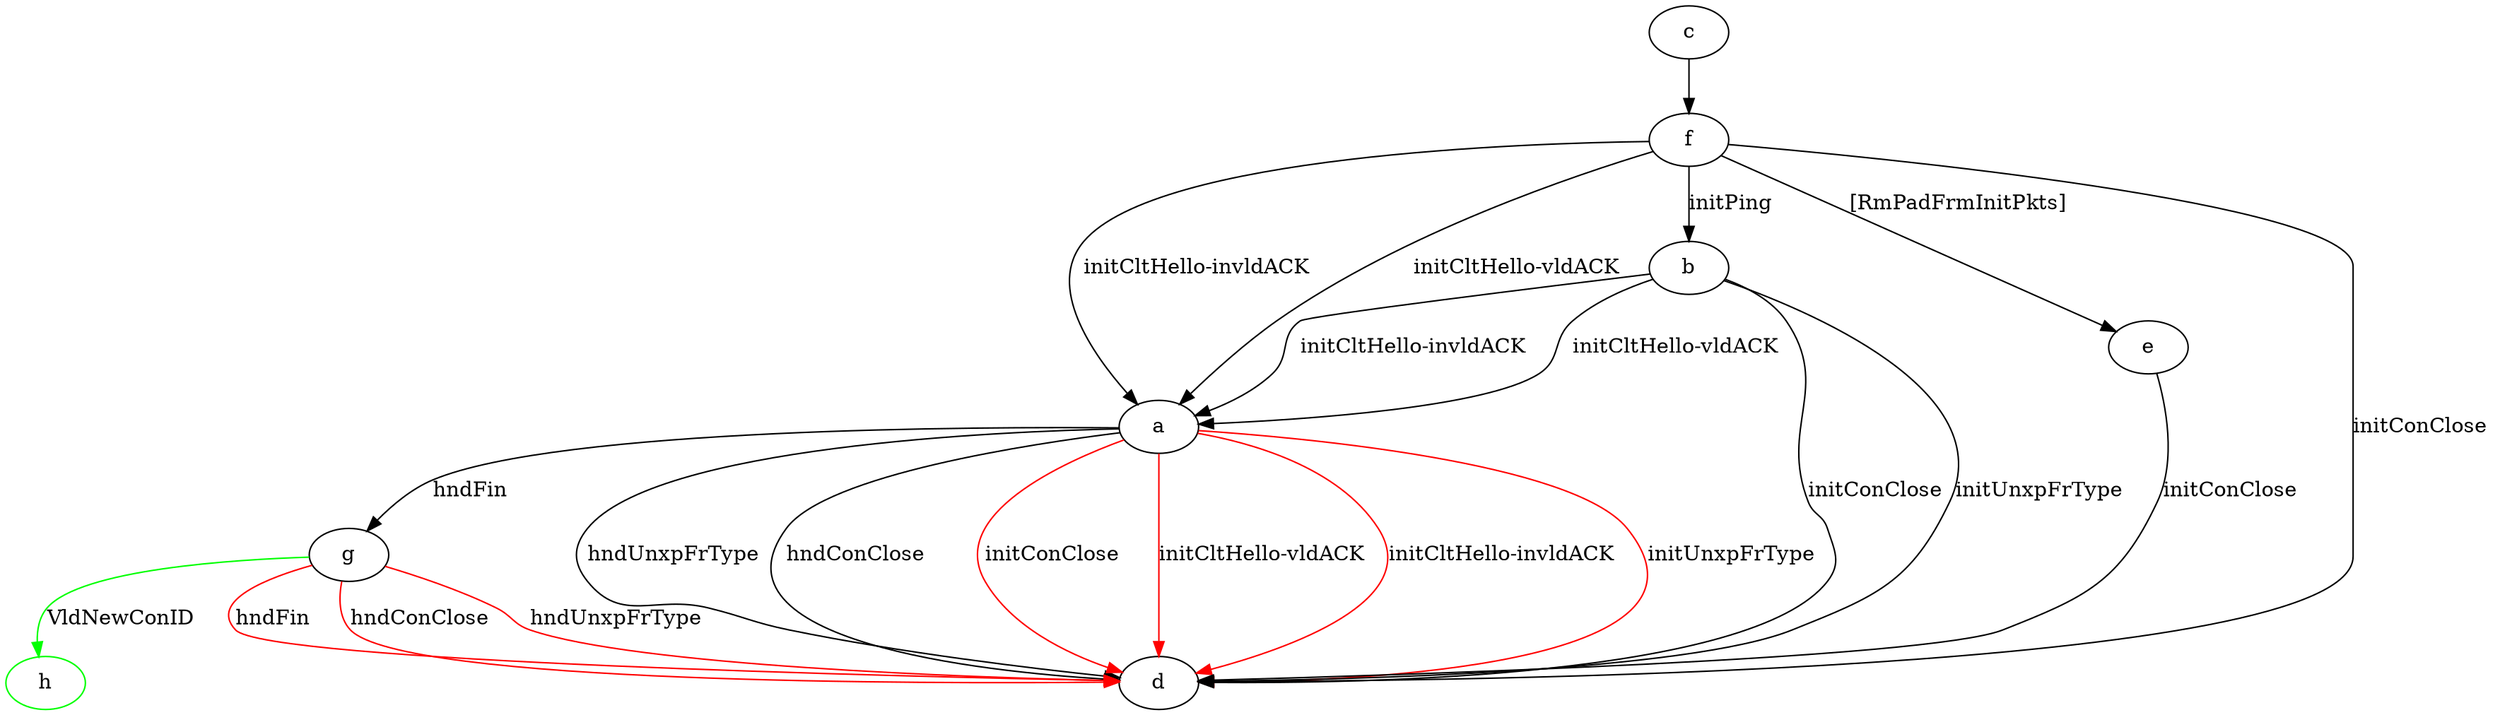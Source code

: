 digraph "" {
	a -> d	[key=0,
		label="hndConClose "];
	a -> d	[key=1,
		label="hndUnxpFrType "];
	a -> d	[key=2,
		color=red,
		label="initConClose "];
	a -> d	[key=3,
		color=red,
		label="initCltHello-vldACK "];
	a -> d	[key=4,
		color=red,
		label="initCltHello-invldACK "];
	a -> d	[key=5,
		color=red,
		label="initUnxpFrType "];
	a -> g	[key=0,
		label="hndFin "];
	b -> a	[key=0,
		label="initCltHello-vldACK "];
	b -> a	[key=1,
		label="initCltHello-invldACK "];
	b -> d	[key=0,
		label="initConClose "];
	b -> d	[key=1,
		label="initUnxpFrType "];
	c -> f	[key=0];
	e -> d	[key=0,
		label="initConClose "];
	f -> a	[key=0,
		label="initCltHello-vldACK "];
	f -> a	[key=1,
		label="initCltHello-invldACK "];
	f -> b	[key=0,
		label="initPing "];
	f -> d	[key=0,
		label="initConClose "];
	f -> e	[key=0,
		label="[RmPadFrmInitPkts] "];
	g -> d	[key=0,
		color=red,
		label="hndFin "];
	g -> d	[key=1,
		color=red,
		label="hndConClose "];
	g -> d	[key=2,
		color=red,
		label="hndUnxpFrType "];
	h	[color=green];
	g -> h	[key=0,
		color=green,
		label="VldNewConID "];
}
